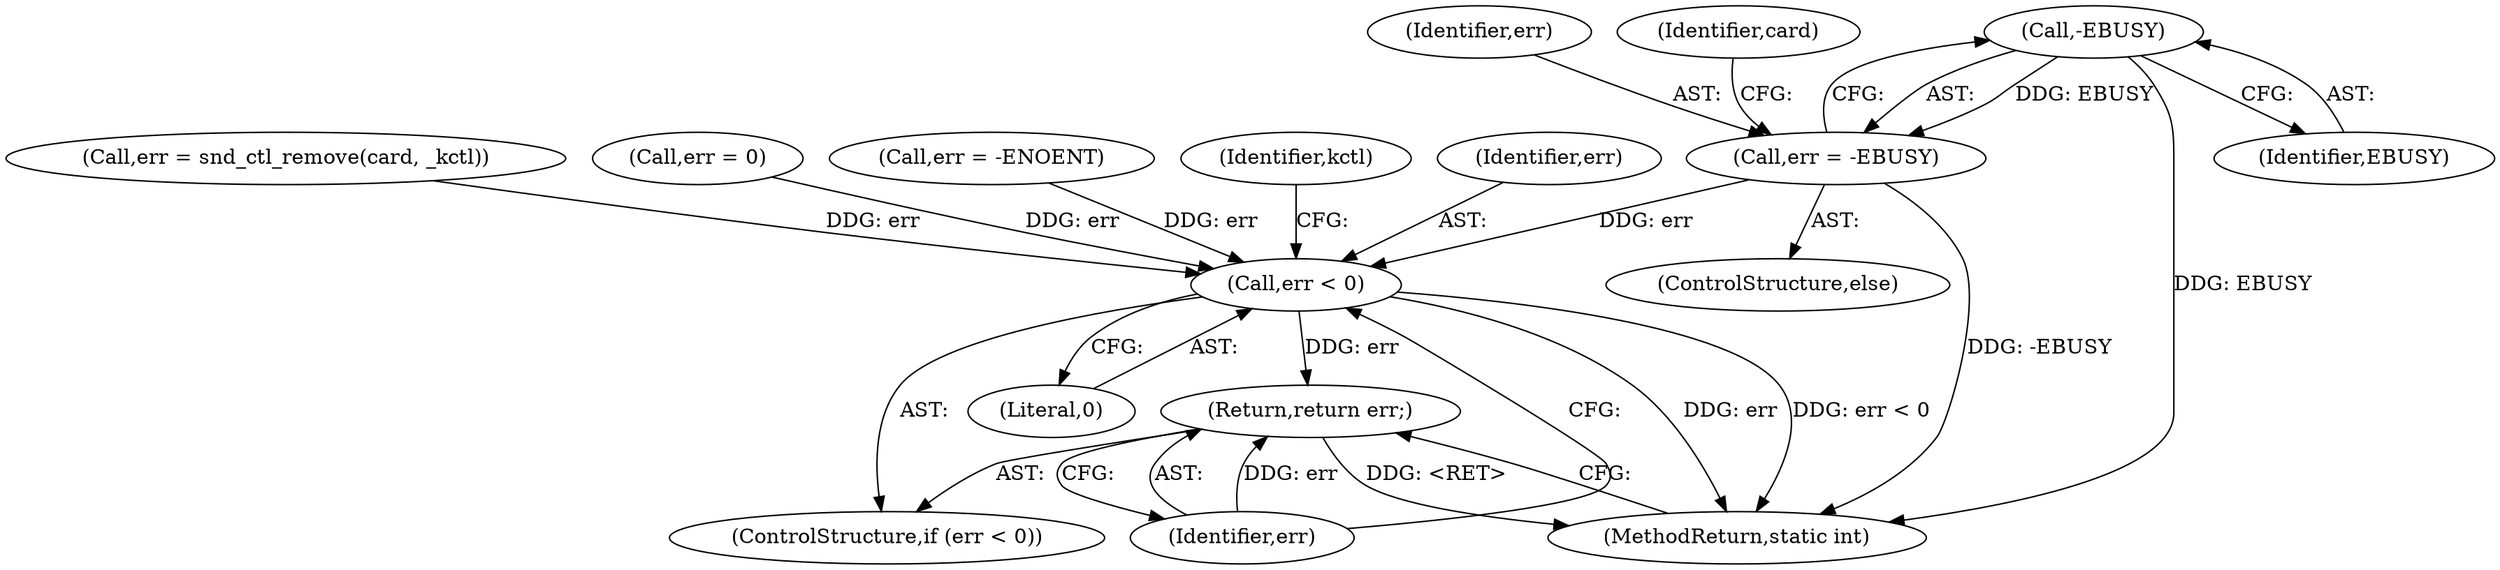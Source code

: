 digraph "1_linux_82262a46627bebb0febcc26664746c25cef08563@del" {
"1000199" [label="(Call,-EBUSY)"];
"1000197" [label="(Call,err = -EBUSY)"];
"1000215" [label="(Call,err < 0)"];
"1000218" [label="(Return,return err;)"];
"1000183" [label="(Call,err = 0)"];
"1000205" [label="(Call,err = -ENOENT)"];
"1000197" [label="(Call,err = -EBUSY)"];
"1000199" [label="(Call,-EBUSY)"];
"1000219" [label="(Identifier,err)"];
"1000198" [label="(Identifier,err)"];
"1000223" [label="(Identifier,kctl)"];
"1000200" [label="(Identifier,EBUSY)"];
"1000215" [label="(Call,err < 0)"];
"1000546" [label="(MethodReturn,static int)"];
"1000218" [label="(Return,return err;)"];
"1000214" [label="(ControlStructure,if (err < 0))"];
"1000216" [label="(Identifier,err)"];
"1000191" [label="(Call,err = snd_ctl_remove(card, _kctl))"];
"1000196" [label="(ControlStructure,else)"];
"1000212" [label="(Identifier,card)"];
"1000217" [label="(Literal,0)"];
"1000199" -> "1000197"  [label="AST: "];
"1000199" -> "1000200"  [label="CFG: "];
"1000200" -> "1000199"  [label="AST: "];
"1000197" -> "1000199"  [label="CFG: "];
"1000199" -> "1000546"  [label="DDG: EBUSY"];
"1000199" -> "1000197"  [label="DDG: EBUSY"];
"1000197" -> "1000196"  [label="AST: "];
"1000198" -> "1000197"  [label="AST: "];
"1000212" -> "1000197"  [label="CFG: "];
"1000197" -> "1000546"  [label="DDG: -EBUSY"];
"1000197" -> "1000215"  [label="DDG: err"];
"1000215" -> "1000214"  [label="AST: "];
"1000215" -> "1000217"  [label="CFG: "];
"1000216" -> "1000215"  [label="AST: "];
"1000217" -> "1000215"  [label="AST: "];
"1000219" -> "1000215"  [label="CFG: "];
"1000223" -> "1000215"  [label="CFG: "];
"1000215" -> "1000546"  [label="DDG: err"];
"1000215" -> "1000546"  [label="DDG: err < 0"];
"1000205" -> "1000215"  [label="DDG: err"];
"1000183" -> "1000215"  [label="DDG: err"];
"1000191" -> "1000215"  [label="DDG: err"];
"1000215" -> "1000218"  [label="DDG: err"];
"1000218" -> "1000214"  [label="AST: "];
"1000218" -> "1000219"  [label="CFG: "];
"1000219" -> "1000218"  [label="AST: "];
"1000546" -> "1000218"  [label="CFG: "];
"1000218" -> "1000546"  [label="DDG: <RET>"];
"1000219" -> "1000218"  [label="DDG: err"];
}
